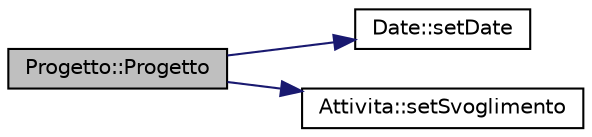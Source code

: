 digraph "Progetto::Progetto"
{
 // LATEX_PDF_SIZE
  edge [fontname="Helvetica",fontsize="10",labelfontname="Helvetica",labelfontsize="10"];
  node [fontname="Helvetica",fontsize="10",shape=record];
  rankdir="LR";
  Node0 [label="Progetto::Progetto",height=0.2,width=0.4,color="black", fillcolor="grey75", style="filled", fontcolor="black",tooltip="costruttore (se il file relativo al progetto non esiste crea un nuovo progetto)"];
  Node0 -> Node1 [color="midnightblue",fontsize="10",style="solid",fontname="Helvetica"];
  Node1 [label="Date::setDate",height=0.2,width=0.4,color="black", fillcolor="white", style="filled",URL="$class_date.html#a19eb26bdd61f068b5c3841e3a084d549",tooltip=" "];
  Node0 -> Node2 [color="midnightblue",fontsize="10",style="solid",fontname="Helvetica"];
  Node2 [label="Attivita::setSvoglimento",height=0.2,width=0.4,color="black", fillcolor="white", style="filled",URL="$class_attivita.html#a7797d56d2489979286f945cd0b16dc38",tooltip="impostazione della percentuale di svolgimento dell'attivita'"];
}
